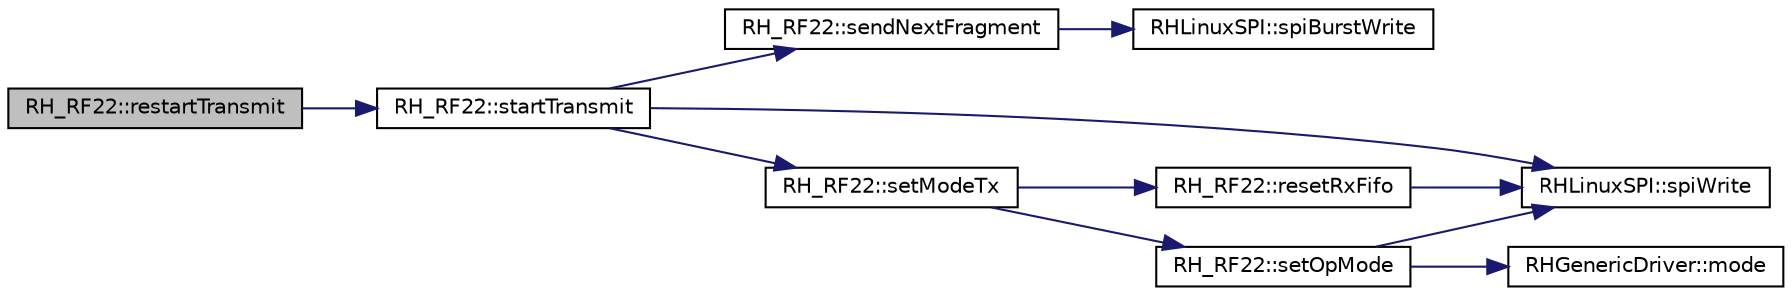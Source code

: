 digraph "RH_RF22::restartTransmit"
{
 // LATEX_PDF_SIZE
  edge [fontname="Helvetica",fontsize="10",labelfontname="Helvetica",labelfontsize="10"];
  node [fontname="Helvetica",fontsize="10",shape=record];
  rankdir="LR";
  Node1 [label="RH_RF22::restartTransmit",height=0.2,width=0.4,color="black", fillcolor="grey75", style="filled", fontcolor="black",tooltip=" "];
  Node1 -> Node2 [color="midnightblue",fontsize="10",style="solid",fontname="Helvetica"];
  Node2 [label="RH_RF22::startTransmit",height=0.2,width=0.4,color="black", fillcolor="white", style="filled",URL="$class_r_h___r_f22.html#aac078e58015aac82346356f07e10918e",tooltip=" "];
  Node2 -> Node3 [color="midnightblue",fontsize="10",style="solid",fontname="Helvetica"];
  Node3 [label="RH_RF22::sendNextFragment",height=0.2,width=0.4,color="black", fillcolor="white", style="filled",URL="$class_r_h___r_f22.html#a995e7b38f532802abd8171370833a370",tooltip=" "];
  Node3 -> Node4 [color="midnightblue",fontsize="10",style="solid",fontname="Helvetica"];
  Node4 [label="RHLinuxSPI::spiBurstWrite",height=0.2,width=0.4,color="black", fillcolor="white", style="filled",URL="$class_r_h_linux_s_p_i.html#a6cef2337979a6e446df051fc09d77d19",tooltip=" "];
  Node2 -> Node5 [color="midnightblue",fontsize="10",style="solid",fontname="Helvetica"];
  Node5 [label="RH_RF22::setModeTx",height=0.2,width=0.4,color="black", fillcolor="white", style="filled",URL="$class_r_h___r_f22.html#a9f5c0d2cb6f2ae172643d032f96a8618",tooltip=" "];
  Node5 -> Node6 [color="midnightblue",fontsize="10",style="solid",fontname="Helvetica"];
  Node6 [label="RH_RF22::resetRxFifo",height=0.2,width=0.4,color="black", fillcolor="white", style="filled",URL="$class_r_h___r_f22.html#a753b3bbf20f5da9751c8470d0e78b690",tooltip=" "];
  Node6 -> Node7 [color="midnightblue",fontsize="10",style="solid",fontname="Helvetica"];
  Node7 [label="RHLinuxSPI::spiWrite",height=0.2,width=0.4,color="black", fillcolor="white", style="filled",URL="$class_r_h_linux_s_p_i.html#a090235d967429bdf01b5a32132ef2d3e",tooltip=" "];
  Node5 -> Node8 [color="midnightblue",fontsize="10",style="solid",fontname="Helvetica"];
  Node8 [label="RH_RF22::setOpMode",height=0.2,width=0.4,color="black", fillcolor="white", style="filled",URL="$class_r_h___r_f22.html#a9d7c1307380a4267b4c585422c680bf1",tooltip=" "];
  Node8 -> Node9 [color="midnightblue",fontsize="10",style="solid",fontname="Helvetica"];
  Node9 [label="RHGenericDriver::mode",height=0.2,width=0.4,color="black", fillcolor="white", style="filled",URL="$class_r_h_generic_driver.html#a80ff7dfded27279332cf8fa6f15dce74",tooltip=" "];
  Node8 -> Node7 [color="midnightblue",fontsize="10",style="solid",fontname="Helvetica"];
  Node2 -> Node7 [color="midnightblue",fontsize="10",style="solid",fontname="Helvetica"];
}
